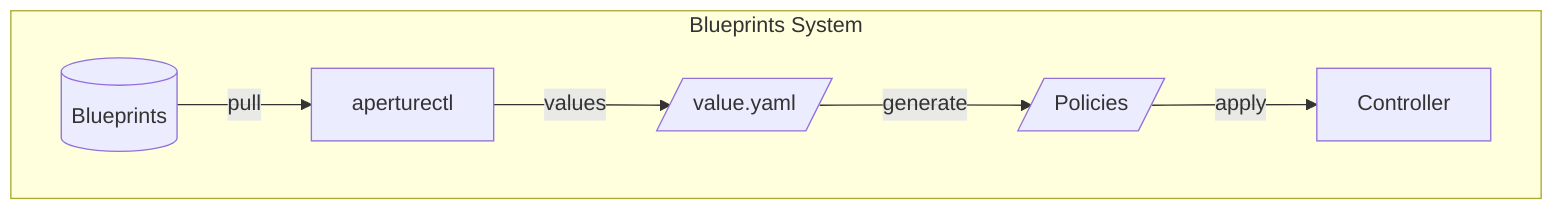 flowchart TD
  subgraph generation["Blueprints System"]
    aperturectl["aperturectl"]
    repository[("Blueprints")]
    values[/"value.yaml"/]
    policies[/"Policies"/]
    controller["Controller"]
    repository --> |pull| aperturectl
    aperturectl --> |values| values
    values --> |generate| policies
    policies --> |apply| controller
  end